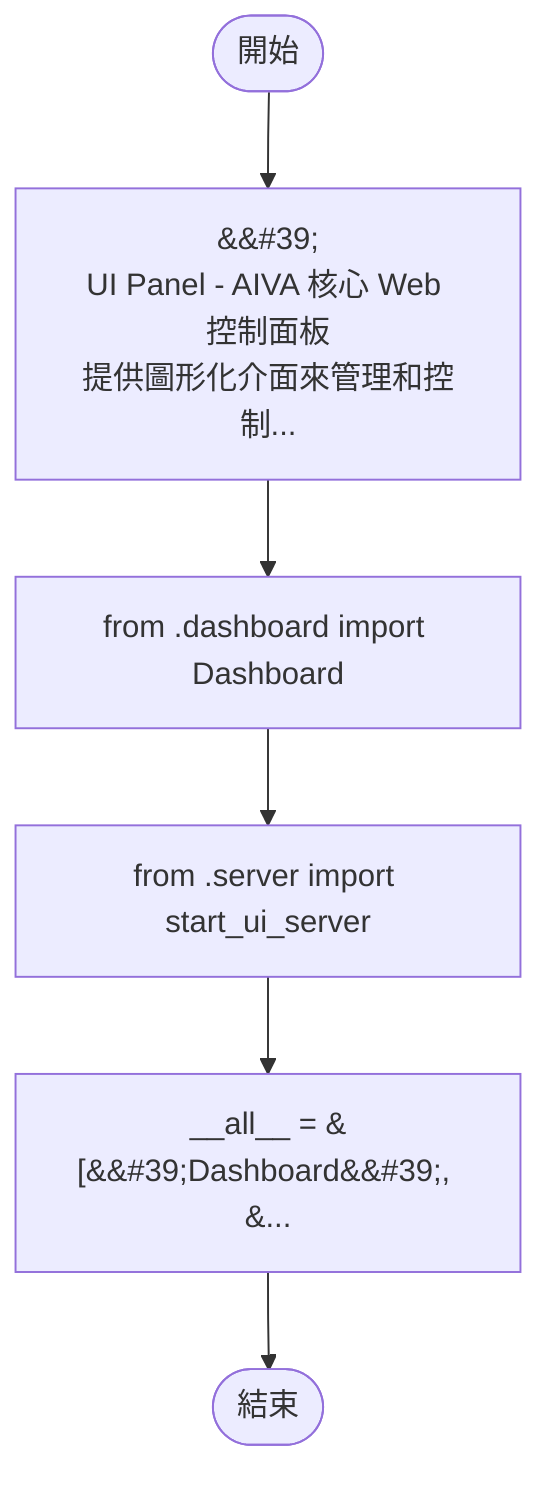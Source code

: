 flowchart TB
    n1([開始])
    n2([結束])
    n3[&amp;&#35;39;\nUI Panel - AIVA 核心 Web 控制面板\n提供圖形化介面來管理和控制...]
    n4[from .dashboard import Dashboard]
    n5[from .server import start_ui_server]
    n6[__all__ = &#91;&amp;&#35;39;Dashboard&amp;&#35;39;, &amp;...]
    n1 --> n3
    n3 --> n4
    n4 --> n5
    n5 --> n6
    n6 --> n2